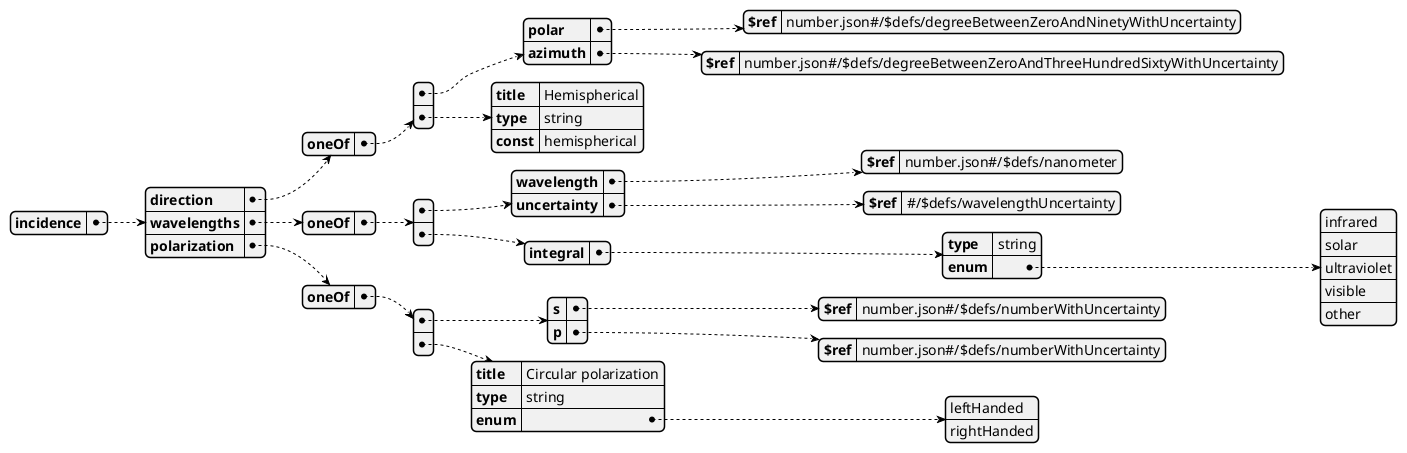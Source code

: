 @startjson incidenceSchema
{
  "incidence": {
    "direction": {
      "oneOf": [
      {
        "polar": {
          "$ref": "number.json#/$defs/degreeBetweenZeroAndNinetyWithUncertainty"
        }
        ,
        "azimuth": {
          "$ref": "number.json#/$defs/degreeBetweenZeroAndThreeHundredSixtyWithUncertainty"

        }
      }
      ,
      {
        "title": "Hemispherical",
        "type": "string",
        "const": "hemispherical"
      }
      ]
    }
    ,
    "wavelengths": {
      "oneOf": [
      {
        "wavelength": {
          "$ref": "number.json#/$defs/nanometer"
        }
        ,
        "uncertainty": { "$ref": "#/$defs/wavelengthUncertainty" }
      }
      ,
      {
        "integral": {
          "type": "string",
          "enum": ["infrared", "solar", "ultraviolet", "visible", "other"]
        }
      }
      ]
    }
    ,
    "polarization": {
      "oneOf": [
      {
        "s": {
          "$ref": "number.json#/$defs/numberWithUncertainty"
        }
        ,
        "p": {
          "$ref": "number.json#/$defs/numberWithUncertainty"
        }
      }
      ,
      {
        "title": "Circular polarization",
        "type": "string",
        "enum": ["leftHanded", "rightHanded"]
      }
      ]
    }
  }
}
@endjson